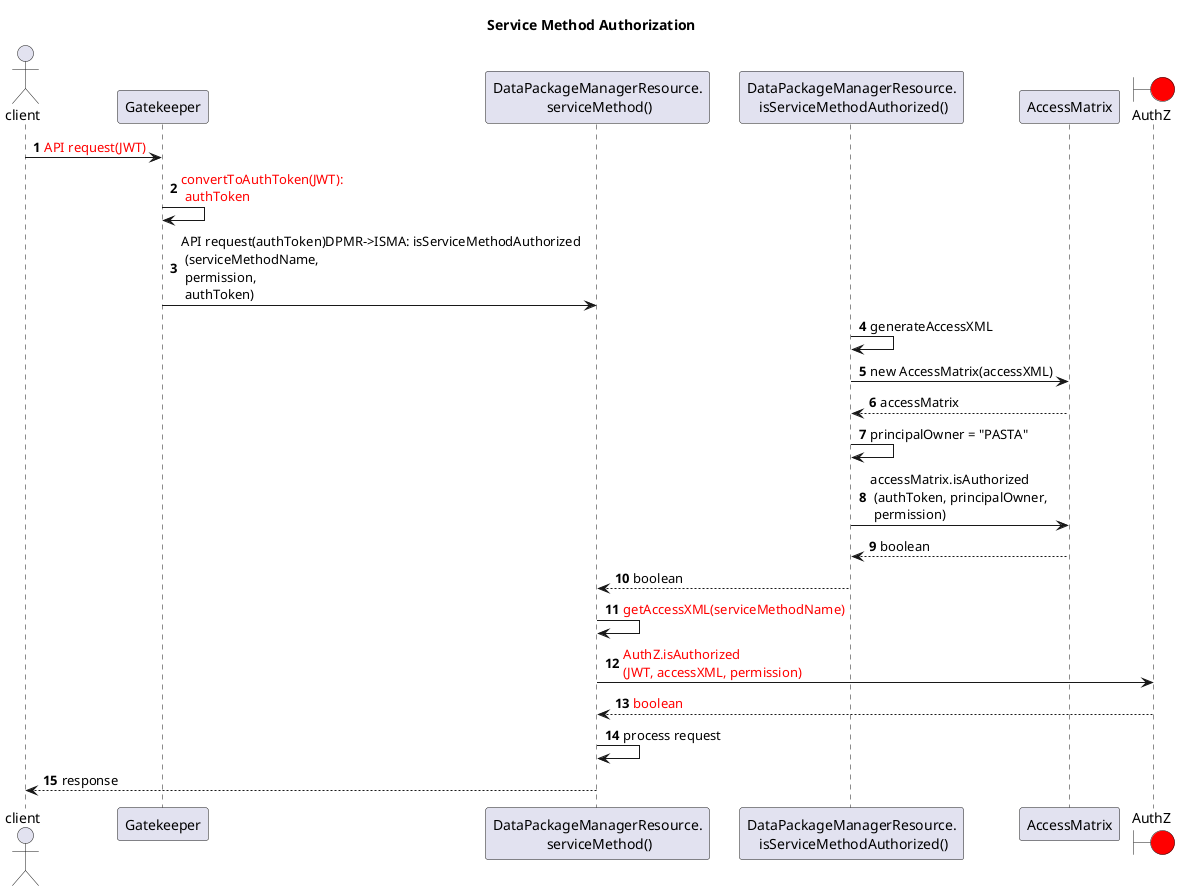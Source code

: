@startuml
'https://plantuml.com/sequence-diagram

title Service Method Authorization

actor client
participant Gatekeeper
participant DPMR as "DataPackageManagerResource.\n serviceMethod()"
participant ISMA as "DataPackageManagerResource.\n isServiceMethodAuthorized()"
participant AccessMatrix
boundary AuthZ #red

autonumber

client->Gatekeeper: <font color=red>API request(JWT)
Gatekeeper->Gatekeeper: <font color=red>convertToAuthToken(JWT):\n <font color=red>authToken
Gatekeeper->DPMR: API request(authToken)DPMR->ISMA: isServiceMethodAuthorized\n (serviceMethodName,\n permission,\n authToken)
ISMA->ISMA: generateAccessXML
ISMA->AccessMatrix: new AccessMatrix(accessXML)
AccessMatrix-->ISMA: accessMatrix
ISMA->ISMA: principalOwner = "PASTA"
ISMA->AccessMatrix: accessMatrix.isAuthorized\n (authToken, principalOwner,\n permission)
AccessMatrix-->ISMA: boolean
ISMA-->DPMR: boolean
DPMR->DPMR: <font color=red>getAccessXML(serviceMethodName)
DPMR->AuthZ: <font color=red>AuthZ.isAuthorized\n<font color=red>(JWT, accessXML, permission)
AuthZ-->DPMR: <font color=red>boolean
DPMR->DPMR: process request
DPMR-->client: response
@enduml
